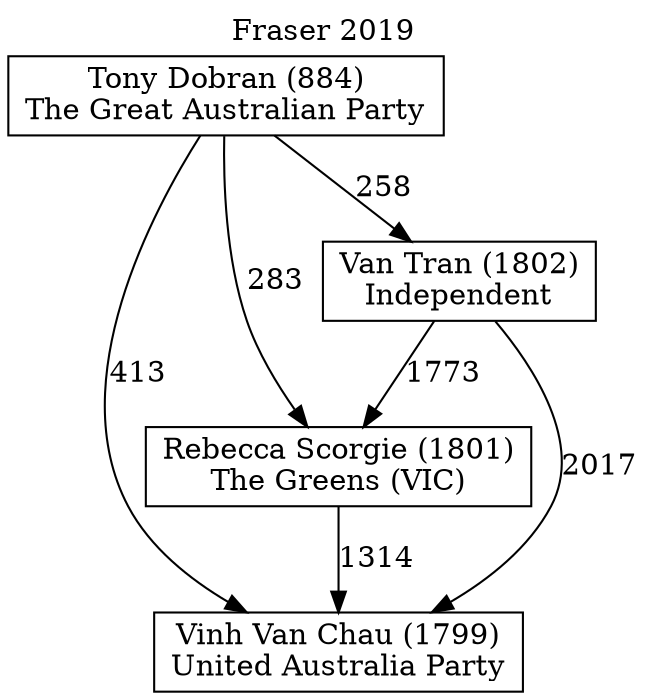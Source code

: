 // House preference flow
digraph "Vinh Van Chau (1799)_Fraser_2019" {
	graph [label="Fraser 2019" labelloc=t mclimit=10]
	node [shape=box]
	"Vinh Van Chau (1799)" [label="Vinh Van Chau (1799)
United Australia Party"]
	"Rebecca Scorgie (1801)" [label="Rebecca Scorgie (1801)
The Greens (VIC)"]
	"Van Tran (1802)" [label="Van Tran (1802)
Independent"]
	"Tony Dobran (884)" [label="Tony Dobran (884)
The Great Australian Party"]
	"Rebecca Scorgie (1801)" -> "Vinh Van Chau (1799)" [label=1314]
	"Van Tran (1802)" -> "Rebecca Scorgie (1801)" [label=1773]
	"Tony Dobran (884)" -> "Van Tran (1802)" [label=258]
	"Van Tran (1802)" -> "Vinh Van Chau (1799)" [label=2017]
	"Tony Dobran (884)" -> "Vinh Van Chau (1799)" [label=413]
	"Tony Dobran (884)" -> "Rebecca Scorgie (1801)" [label=283]
}

